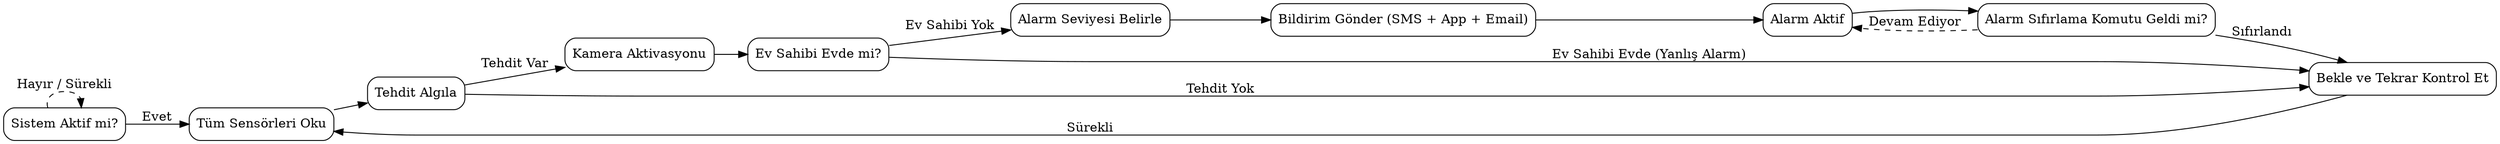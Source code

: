 digraph AkilliEvGuvenlikSistemi {
    rankdir=LR; // Soldan sağa akış
    
    node [shape=box, style=rounded];
    
    Start [label="Sistem Aktif mi?"];
    SensorRead [label="Tüm Sensörleri Oku"];
    ThreatCheck [label="Tehdit Algıla"];
    CameraActivate [label="Kamera Aktivasyonu"];
    FalseAlarmCheck [label="Ev Sahibi Evde mi?"];
    AlarmLevel [label="Alarm Seviyesi Belirle"];
    SendNotification [label="Bildirim Gönder (SMS + App + Email)"];
    WaitLoop [label="Bekle ve Tekrar Kontrol Et"];
    AlarmResetCheck [label="Alarm Sıfırlama Komutu Geldi mi?"];
    AlarmActive [label="Alarm Aktif"];
    
    // Akış
    Start -> SensorRead [label="Evet"];
    Start -> Start [label="Hayır / Sürekli", style=dashed];
    
    SensorRead -> ThreatCheck;
    
    ThreatCheck -> CameraActivate [label="Tehdit Var"];
    ThreatCheck -> WaitLoop [label="Tehdit Yok"];
    
    CameraActivate -> FalseAlarmCheck;
    
    FalseAlarmCheck -> WaitLoop [label="Ev Sahibi Evde (Yanlış Alarm)"];
    FalseAlarmCheck -> AlarmLevel [label="Ev Sahibi Yok"];
    
    AlarmLevel -> SendNotification;
    SendNotification -> AlarmActive;
    
    AlarmActive -> AlarmResetCheck;
    
    AlarmResetCheck -> WaitLoop [label="Sıfırlandı"];
    AlarmResetCheck -> AlarmActive [label="Devam Ediyor", style=dashed];
    
    WaitLoop -> SensorRead [label="Sürekli"];
}
